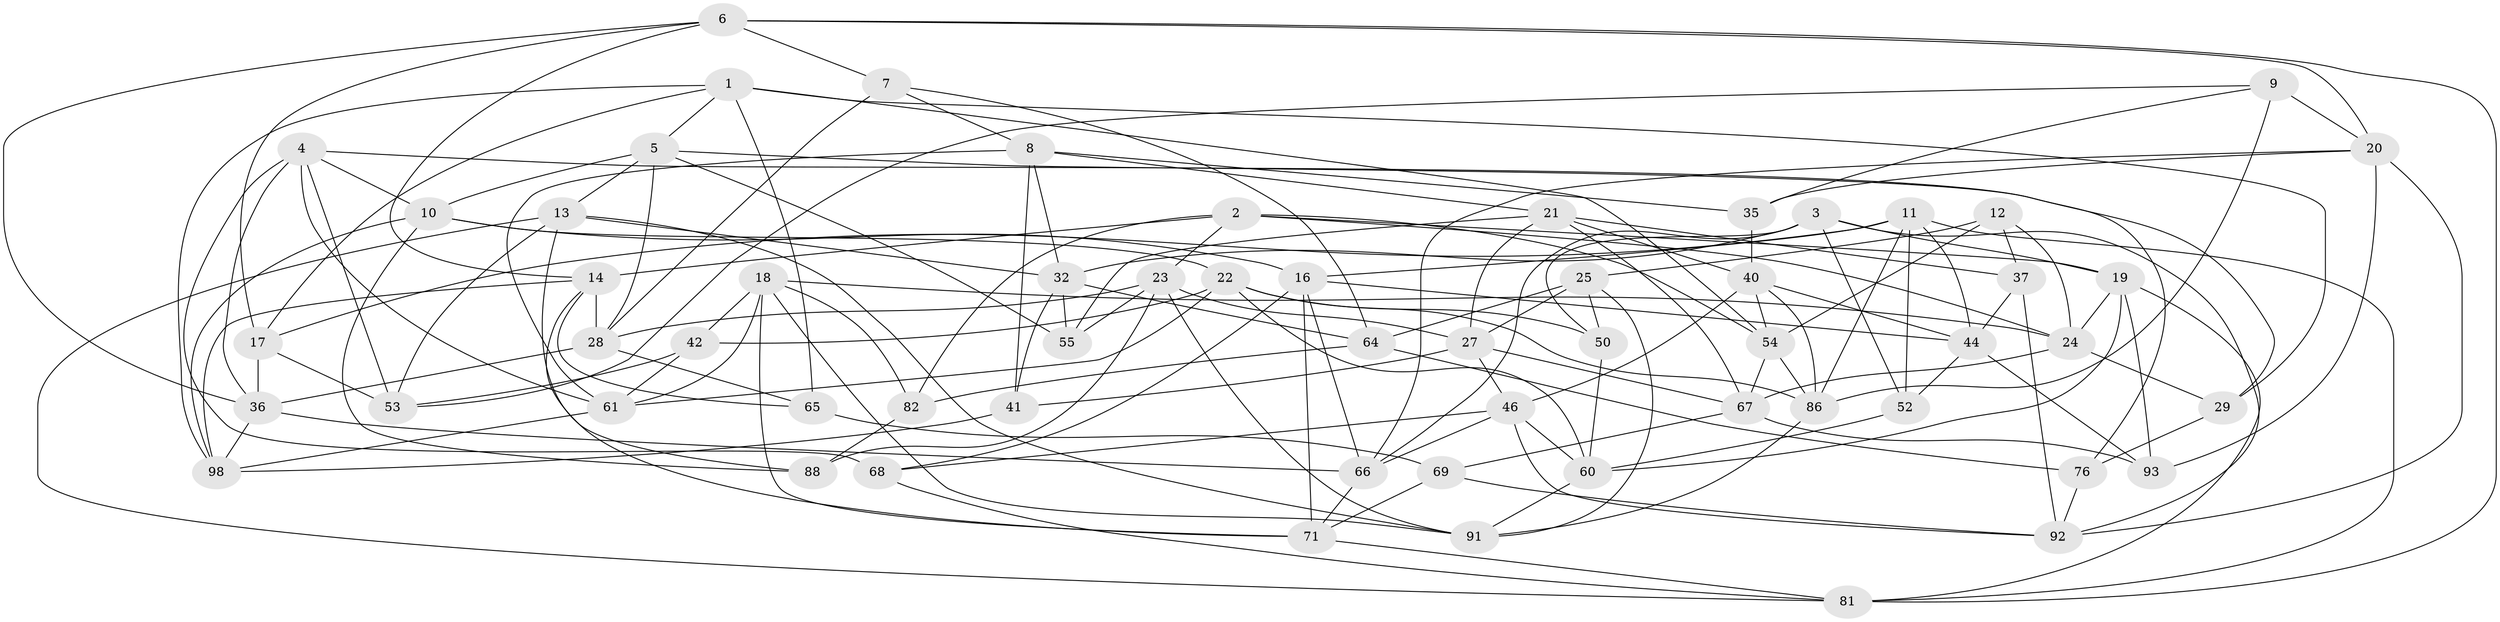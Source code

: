 // original degree distribution, {4: 1.0}
// Generated by graph-tools (version 1.1) at 2025/42/03/06/25 10:42:17]
// undirected, 59 vertices, 157 edges
graph export_dot {
graph [start="1"]
  node [color=gray90,style=filled];
  1 [super="+63"];
  2 [super="+30"];
  3 [super="+47"];
  4 [super="+26"];
  5 [super="+90"];
  6 [super="+49"];
  7;
  8 [super="+89"];
  9;
  10 [super="+56"];
  11 [super="+31"];
  12;
  13 [super="+62"];
  14 [super="+15"];
  16 [super="+94"];
  17 [super="+39"];
  18 [super="+58"];
  19 [super="+80"];
  20 [super="+70"];
  21 [super="+38"];
  22 [super="+45"];
  23 [super="+57"];
  24 [super="+77"];
  25 [super="+33"];
  27 [super="+34"];
  28 [super="+51"];
  29;
  32 [super="+43"];
  35;
  36 [super="+96"];
  37;
  40 [super="+84"];
  41;
  42;
  44 [super="+48"];
  46 [super="+59"];
  50;
  52;
  53 [super="+75"];
  54 [super="+83"];
  55;
  60 [super="+74"];
  61 [super="+78"];
  64 [super="+87"];
  65;
  66 [super="+73"];
  67 [super="+72"];
  68;
  69;
  71 [super="+79"];
  76;
  81 [super="+85"];
  82;
  86 [super="+99"];
  88;
  91 [super="+97"];
  92 [super="+95"];
  93;
  98 [super="+100"];
  1 -- 29;
  1 -- 65;
  1 -- 98;
  1 -- 5;
  1 -- 54;
  1 -- 17;
  2 -- 23;
  2 -- 54;
  2 -- 14;
  2 -- 24;
  2 -- 19;
  2 -- 82;
  3 -- 52;
  3 -- 50;
  3 -- 92;
  3 -- 19;
  3 -- 66;
  3 -- 32;
  4 -- 68;
  4 -- 36;
  4 -- 53;
  4 -- 10;
  4 -- 29;
  4 -- 61;
  5 -- 76;
  5 -- 10;
  5 -- 55;
  5 -- 13;
  5 -- 28;
  6 -- 81;
  6 -- 36;
  6 -- 17;
  6 -- 7;
  6 -- 14;
  6 -- 20;
  7 -- 64;
  7 -- 8;
  7 -- 28;
  8 -- 21;
  8 -- 41;
  8 -- 61;
  8 -- 32;
  8 -- 35;
  9 -- 35;
  9 -- 53;
  9 -- 20;
  9 -- 86;
  10 -- 22;
  10 -- 88;
  10 -- 98;
  10 -- 16;
  11 -- 86;
  11 -- 16;
  11 -- 52;
  11 -- 44;
  11 -- 81;
  11 -- 17;
  12 -- 37;
  12 -- 24;
  12 -- 54;
  12 -- 25;
  13 -- 81;
  13 -- 53;
  13 -- 88;
  13 -- 91;
  13 -- 32;
  14 -- 28;
  14 -- 71;
  14 -- 65;
  14 -- 98;
  16 -- 44;
  16 -- 68;
  16 -- 66;
  16 -- 71;
  17 -- 53 [weight=2];
  17 -- 36;
  18 -- 42;
  18 -- 71;
  18 -- 24;
  18 -- 61;
  18 -- 82;
  18 -- 91;
  19 -- 93;
  19 -- 24;
  19 -- 81;
  19 -- 60;
  20 -- 35;
  20 -- 92;
  20 -- 93;
  20 -- 66;
  21 -- 55;
  21 -- 67;
  21 -- 40;
  21 -- 37;
  21 -- 27;
  22 -- 50;
  22 -- 42;
  22 -- 61;
  22 -- 60;
  22 -- 86;
  23 -- 88;
  23 -- 28;
  23 -- 55;
  23 -- 27;
  23 -- 91;
  24 -- 29;
  24 -- 67;
  25 -- 91;
  25 -- 27;
  25 -- 64 [weight=2];
  25 -- 50;
  27 -- 67;
  27 -- 46;
  27 -- 41;
  28 -- 65;
  28 -- 36;
  29 -- 76;
  32 -- 41;
  32 -- 64;
  32 -- 55;
  35 -- 40;
  36 -- 98;
  36 -- 66;
  37 -- 92;
  37 -- 44;
  40 -- 86;
  40 -- 54;
  40 -- 44;
  40 -- 46;
  41 -- 98;
  42 -- 61;
  42 -- 53;
  44 -- 52;
  44 -- 93;
  46 -- 68;
  46 -- 60;
  46 -- 92;
  46 -- 66;
  50 -- 60;
  52 -- 60;
  54 -- 86;
  54 -- 67;
  60 -- 91;
  61 -- 98;
  64 -- 76;
  64 -- 82;
  65 -- 69;
  66 -- 71;
  67 -- 93;
  67 -- 69;
  68 -- 81;
  69 -- 92;
  69 -- 71;
  71 -- 81;
  76 -- 92;
  82 -- 88;
  86 -- 91;
}
